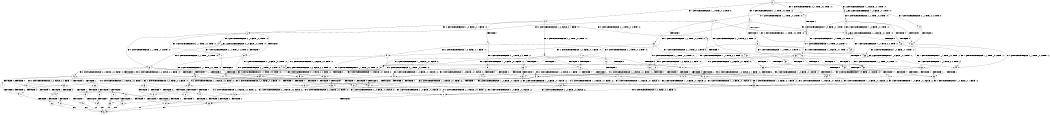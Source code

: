 digraph BCG {
size = "7, 10.5";
center = TRUE;
node [shape = circle];
0 [peripheries = 2];
0 -> 1 [label = "EX !0 !ATOMIC_EXCH_BRANCH (2, +1, TRUE, +0, 2, TRUE) !:0:"];
0 -> 2 [label = "EX !1 !ATOMIC_EXCH_BRANCH (1, +1, TRUE, +0, 2, TRUE) !:0:"];
0 -> 3 [label = "EX !2 !ATOMIC_EXCH_BRANCH (1, +0, FALSE, +0, 1, TRUE) !:0:"];
0 -> 4 [label = "EX !0 !ATOMIC_EXCH_BRANCH (2, +1, TRUE, +0, 2, TRUE) !:0:"];
1 -> 5 [label = "TERMINATE !0"];
2 -> 6 [label = "EX !0 !ATOMIC_EXCH_BRANCH (2, +1, TRUE, +0, 2, TRUE) !:0:"];
2 -> 7 [label = "TERMINATE !1"];
2 -> 8 [label = "EX !2 !ATOMIC_EXCH_BRANCH (1, +0, FALSE, +0, 1, FALSE) !:0:"];
2 -> 9 [label = "EX !0 !ATOMIC_EXCH_BRANCH (2, +1, TRUE, +0, 2, TRUE) !:0:"];
3 -> 10 [label = "EX !0 !ATOMIC_EXCH_BRANCH (2, +1, TRUE, +0, 2, TRUE) !:0:"];
3 -> 11 [label = "EX !1 !ATOMIC_EXCH_BRANCH (1, +1, TRUE, +0, 2, TRUE) !:0:"];
3 -> 12 [label = "EX !0 !ATOMIC_EXCH_BRANCH (2, +1, TRUE, +0, 2, TRUE) !:0:"];
3 -> 3 [label = "EX !2 !ATOMIC_EXCH_BRANCH (1, +0, FALSE, +0, 1, TRUE) !:0:"];
4 -> 5 [label = "TERMINATE !0"];
4 -> 13 [label = "TERMINATE !0"];
4 -> 14 [label = "EX !1 !ATOMIC_EXCH_BRANCH (1, +1, TRUE, +0, 2, TRUE) !:0:"];
4 -> 15 [label = "EX !2 !ATOMIC_EXCH_BRANCH (1, +0, FALSE, +0, 1, TRUE) !:0:"];
5 -> 16 [label = "EX !1 !ATOMIC_EXCH_BRANCH (1, +1, TRUE, +0, 2, TRUE) !:1:"];
6 -> 17 [label = "TERMINATE !0"];
7 -> 18 [label = "EX !0 !ATOMIC_EXCH_BRANCH (2, +1, TRUE, +0, 2, TRUE) !:0:"];
7 -> 19 [label = "EX !2 !ATOMIC_EXCH_BRANCH (1, +0, FALSE, +0, 1, FALSE) !:0:"];
7 -> 20 [label = "EX !0 !ATOMIC_EXCH_BRANCH (2, +1, TRUE, +0, 2, TRUE) !:0:"];
8 -> 21 [label = "EX !0 !ATOMIC_EXCH_BRANCH (2, +1, TRUE, +0, 2, TRUE) !:0:"];
8 -> 22 [label = "TERMINATE !1"];
8 -> 23 [label = "EX !0 !ATOMIC_EXCH_BRANCH (2, +1, TRUE, +0, 2, TRUE) !:0:"];
8 -> 24 [label = "EX !2 !ATOMIC_EXCH_BRANCH (2, +0, FALSE, +0, 2, TRUE) !:0:"];
9 -> 17 [label = "TERMINATE !0"];
9 -> 25 [label = "TERMINATE !1"];
9 -> 26 [label = "TERMINATE !0"];
9 -> 27 [label = "EX !2 !ATOMIC_EXCH_BRANCH (1, +0, FALSE, +0, 1, FALSE) !:0:"];
10 -> 28 [label = "TERMINATE !0"];
11 -> 29 [label = "EX !0 !ATOMIC_EXCH_BRANCH (2, +1, TRUE, +0, 2, TRUE) !:0:"];
11 -> 30 [label = "TERMINATE !1"];
11 -> 31 [label = "EX !0 !ATOMIC_EXCH_BRANCH (2, +1, TRUE, +0, 2, TRUE) !:0:"];
11 -> 8 [label = "EX !2 !ATOMIC_EXCH_BRANCH (1, +0, FALSE, +0, 1, FALSE) !:0:"];
12 -> 28 [label = "TERMINATE !0"];
12 -> 32 [label = "TERMINATE !0"];
12 -> 33 [label = "EX !1 !ATOMIC_EXCH_BRANCH (1, +1, TRUE, +0, 2, TRUE) !:0:"];
12 -> 15 [label = "EX !2 !ATOMIC_EXCH_BRANCH (1, +0, FALSE, +0, 1, TRUE) !:0:"];
13 -> 16 [label = "EX !1 !ATOMIC_EXCH_BRANCH (1, +1, TRUE, +0, 2, TRUE) !:1:"];
13 -> 34 [label = "EX !1 !ATOMIC_EXCH_BRANCH (1, +1, TRUE, +0, 2, TRUE) !:1:"];
13 -> 35 [label = "EX !2 !ATOMIC_EXCH_BRANCH (1, +0, FALSE, +0, 1, TRUE) !:1:"];
14 -> 17 [label = "TERMINATE !0"];
14 -> 25 [label = "TERMINATE !1"];
14 -> 26 [label = "TERMINATE !0"];
14 -> 27 [label = "EX !2 !ATOMIC_EXCH_BRANCH (1, +0, FALSE, +0, 1, FALSE) !:0:"];
15 -> 28 [label = "TERMINATE !0"];
15 -> 32 [label = "TERMINATE !0"];
15 -> 33 [label = "EX !1 !ATOMIC_EXCH_BRANCH (1, +1, TRUE, +0, 2, TRUE) !:0:"];
15 -> 15 [label = "EX !2 !ATOMIC_EXCH_BRANCH (1, +0, FALSE, +0, 1, TRUE) !:0:"];
16 -> 36 [label = "TERMINATE !1"];
17 -> 36 [label = "TERMINATE !1"];
18 -> 37 [label = "TERMINATE !0"];
19 -> 38 [label = "EX !0 !ATOMIC_EXCH_BRANCH (2, +1, TRUE, +0, 2, TRUE) !:0:"];
19 -> 39 [label = "EX !0 !ATOMIC_EXCH_BRANCH (2, +1, TRUE, +0, 2, TRUE) !:0:"];
19 -> 40 [label = "EX !2 !ATOMIC_EXCH_BRANCH (2, +0, FALSE, +0, 2, TRUE) !:0:"];
20 -> 37 [label = "TERMINATE !0"];
20 -> 41 [label = "TERMINATE !0"];
20 -> 42 [label = "EX !2 !ATOMIC_EXCH_BRANCH (1, +0, FALSE, +0, 1, FALSE) !:0:"];
21 -> 43 [label = "TERMINATE !0"];
22 -> 38 [label = "EX !0 !ATOMIC_EXCH_BRANCH (2, +1, TRUE, +0, 2, TRUE) !:0:"];
22 -> 39 [label = "EX !0 !ATOMIC_EXCH_BRANCH (2, +1, TRUE, +0, 2, TRUE) !:0:"];
22 -> 40 [label = "EX !2 !ATOMIC_EXCH_BRANCH (2, +0, FALSE, +0, 2, TRUE) !:0:"];
23 -> 43 [label = "TERMINATE !0"];
23 -> 44 [label = "TERMINATE !1"];
23 -> 45 [label = "TERMINATE !0"];
23 -> 46 [label = "EX !2 !ATOMIC_EXCH_BRANCH (2, +0, FALSE, +0, 2, FALSE) !:0:"];
24 -> 21 [label = "EX !0 !ATOMIC_EXCH_BRANCH (2, +1, TRUE, +0, 2, TRUE) !:0:"];
24 -> 22 [label = "TERMINATE !1"];
24 -> 23 [label = "EX !0 !ATOMIC_EXCH_BRANCH (2, +1, TRUE, +0, 2, TRUE) !:0:"];
24 -> 24 [label = "EX !2 !ATOMIC_EXCH_BRANCH (2, +0, FALSE, +0, 2, TRUE) !:0:"];
25 -> 37 [label = "TERMINATE !0"];
25 -> 41 [label = "TERMINATE !0"];
25 -> 42 [label = "EX !2 !ATOMIC_EXCH_BRANCH (1, +0, FALSE, +0, 1, FALSE) !:0:"];
26 -> 36 [label = "TERMINATE !1"];
26 -> 47 [label = "TERMINATE !1"];
26 -> 48 [label = "EX !2 !ATOMIC_EXCH_BRANCH (1, +0, FALSE, +0, 1, FALSE) !:1:"];
27 -> 43 [label = "TERMINATE !0"];
27 -> 44 [label = "TERMINATE !1"];
27 -> 45 [label = "TERMINATE !0"];
27 -> 46 [label = "EX !2 !ATOMIC_EXCH_BRANCH (2, +0, FALSE, +0, 2, FALSE) !:0:"];
28 -> 49 [label = "EX !1 !ATOMIC_EXCH_BRANCH (1, +1, TRUE, +0, 2, TRUE) !:1:"];
29 -> 50 [label = "TERMINATE !0"];
30 -> 51 [label = "EX !0 !ATOMIC_EXCH_BRANCH (2, +1, TRUE, +0, 2, TRUE) !:0:"];
30 -> 52 [label = "EX !0 !ATOMIC_EXCH_BRANCH (2, +1, TRUE, +0, 2, TRUE) !:0:"];
30 -> 19 [label = "EX !2 !ATOMIC_EXCH_BRANCH (1, +0, FALSE, +0, 1, FALSE) !:0:"];
31 -> 50 [label = "TERMINATE !0"];
31 -> 53 [label = "TERMINATE !1"];
31 -> 54 [label = "TERMINATE !0"];
31 -> 27 [label = "EX !2 !ATOMIC_EXCH_BRANCH (1, +0, FALSE, +0, 1, FALSE) !:0:"];
32 -> 49 [label = "EX !1 !ATOMIC_EXCH_BRANCH (1, +1, TRUE, +0, 2, TRUE) !:1:"];
32 -> 55 [label = "EX !1 !ATOMIC_EXCH_BRANCH (1, +1, TRUE, +0, 2, TRUE) !:1:"];
32 -> 35 [label = "EX !2 !ATOMIC_EXCH_BRANCH (1, +0, FALSE, +0, 1, TRUE) !:1:"];
33 -> 50 [label = "TERMINATE !0"];
33 -> 53 [label = "TERMINATE !1"];
33 -> 54 [label = "TERMINATE !0"];
33 -> 27 [label = "EX !2 !ATOMIC_EXCH_BRANCH (1, +0, FALSE, +0, 1, FALSE) !:0:"];
34 -> 36 [label = "TERMINATE !1"];
34 -> 47 [label = "TERMINATE !1"];
34 -> 48 [label = "EX !2 !ATOMIC_EXCH_BRANCH (1, +0, FALSE, +0, 1, FALSE) !:1:"];
35 -> 49 [label = "EX !1 !ATOMIC_EXCH_BRANCH (1, +1, TRUE, +0, 2, TRUE) !:1:"];
35 -> 55 [label = "EX !1 !ATOMIC_EXCH_BRANCH (1, +1, TRUE, +0, 2, TRUE) !:1:"];
35 -> 35 [label = "EX !2 !ATOMIC_EXCH_BRANCH (1, +0, FALSE, +0, 1, TRUE) !:1:"];
36 -> 56 [label = "EX !2 !ATOMIC_EXCH_BRANCH (1, +0, FALSE, +0, 1, FALSE) !:2:"];
37 -> 56 [label = "EX !2 !ATOMIC_EXCH_BRANCH (1, +0, FALSE, +0, 1, FALSE) !:2:"];
38 -> 57 [label = "TERMINATE !0"];
39 -> 57 [label = "TERMINATE !0"];
39 -> 58 [label = "TERMINATE !0"];
39 -> 59 [label = "EX !2 !ATOMIC_EXCH_BRANCH (2, +0, FALSE, +0, 2, FALSE) !:0:"];
40 -> 38 [label = "EX !0 !ATOMIC_EXCH_BRANCH (2, +1, TRUE, +0, 2, TRUE) !:0:"];
40 -> 39 [label = "EX !0 !ATOMIC_EXCH_BRANCH (2, +1, TRUE, +0, 2, TRUE) !:0:"];
40 -> 40 [label = "EX !2 !ATOMIC_EXCH_BRANCH (2, +0, FALSE, +0, 2, TRUE) !:0:"];
41 -> 56 [label = "EX !2 !ATOMIC_EXCH_BRANCH (1, +0, FALSE, +0, 1, FALSE) !:2:"];
41 -> 60 [label = "EX !2 !ATOMIC_EXCH_BRANCH (1, +0, FALSE, +0, 1, FALSE) !:2:"];
42 -> 57 [label = "TERMINATE !0"];
42 -> 58 [label = "TERMINATE !0"];
42 -> 59 [label = "EX !2 !ATOMIC_EXCH_BRANCH (2, +0, FALSE, +0, 2, FALSE) !:0:"];
43 -> 61 [label = "TERMINATE !1"];
44 -> 57 [label = "TERMINATE !0"];
44 -> 58 [label = "TERMINATE !0"];
44 -> 59 [label = "EX !2 !ATOMIC_EXCH_BRANCH (2, +0, FALSE, +0, 2, FALSE) !:0:"];
45 -> 61 [label = "TERMINATE !1"];
45 -> 62 [label = "TERMINATE !1"];
45 -> 63 [label = "EX !2 !ATOMIC_EXCH_BRANCH (2, +0, FALSE, +0, 2, FALSE) !:1:"];
46 -> 64 [label = "TERMINATE !0"];
46 -> 65 [label = "TERMINATE !1"];
46 -> 66 [label = "TERMINATE !2"];
46 -> 67 [label = "TERMINATE !0"];
47 -> 56 [label = "EX !2 !ATOMIC_EXCH_BRANCH (1, +0, FALSE, +0, 1, FALSE) !:2:"];
47 -> 60 [label = "EX !2 !ATOMIC_EXCH_BRANCH (1, +0, FALSE, +0, 1, FALSE) !:2:"];
48 -> 61 [label = "TERMINATE !1"];
48 -> 62 [label = "TERMINATE !1"];
48 -> 63 [label = "EX !2 !ATOMIC_EXCH_BRANCH (2, +0, FALSE, +0, 2, FALSE) !:1:"];
49 -> 68 [label = "TERMINATE !1"];
50 -> 68 [label = "TERMINATE !1"];
51 -> 69 [label = "TERMINATE !0"];
52 -> 69 [label = "TERMINATE !0"];
52 -> 70 [label = "TERMINATE !0"];
52 -> 42 [label = "EX !2 !ATOMIC_EXCH_BRANCH (1, +0, FALSE, +0, 1, FALSE) !:0:"];
53 -> 69 [label = "TERMINATE !0"];
53 -> 70 [label = "TERMINATE !0"];
53 -> 42 [label = "EX !2 !ATOMIC_EXCH_BRANCH (1, +0, FALSE, +0, 1, FALSE) !:0:"];
54 -> 68 [label = "TERMINATE !1"];
54 -> 71 [label = "TERMINATE !1"];
54 -> 48 [label = "EX !2 !ATOMIC_EXCH_BRANCH (1, +0, FALSE, +0, 1, FALSE) !:1:"];
55 -> 68 [label = "TERMINATE !1"];
55 -> 71 [label = "TERMINATE !1"];
55 -> 48 [label = "EX !2 !ATOMIC_EXCH_BRANCH (1, +0, FALSE, +0, 1, FALSE) !:1:"];
56 -> 72 [label = "EX !2 !ATOMIC_EXCH_BRANCH (2, +0, FALSE, +0, 2, FALSE) !:2:"];
57 -> 72 [label = "EX !2 !ATOMIC_EXCH_BRANCH (2, +0, FALSE, +0, 2, FALSE) !:2:"];
58 -> 72 [label = "EX !2 !ATOMIC_EXCH_BRANCH (2, +0, FALSE, +0, 2, FALSE) !:2:"];
58 -> 73 [label = "EX !2 !ATOMIC_EXCH_BRANCH (2, +0, FALSE, +0, 2, FALSE) !:2:"];
59 -> 74 [label = "TERMINATE !0"];
59 -> 75 [label = "TERMINATE !2"];
59 -> 76 [label = "TERMINATE !0"];
60 -> 72 [label = "EX !2 !ATOMIC_EXCH_BRANCH (2, +0, FALSE, +0, 2, FALSE) !:2:"];
60 -> 73 [label = "EX !2 !ATOMIC_EXCH_BRANCH (2, +0, FALSE, +0, 2, FALSE) !:2:"];
61 -> 72 [label = "EX !2 !ATOMIC_EXCH_BRANCH (2, +0, FALSE, +0, 2, FALSE) !:2:"];
62 -> 72 [label = "EX !2 !ATOMIC_EXCH_BRANCH (2, +0, FALSE, +0, 2, FALSE) !:2:"];
62 -> 73 [label = "EX !2 !ATOMIC_EXCH_BRANCH (2, +0, FALSE, +0, 2, FALSE) !:2:"];
63 -> 77 [label = "TERMINATE !2"];
63 -> 78 [label = "TERMINATE !1"];
63 -> 79 [label = "TERMINATE !2"];
64 -> 77 [label = "TERMINATE !2"];
65 -> 74 [label = "TERMINATE !0"];
65 -> 75 [label = "TERMINATE !2"];
65 -> 76 [label = "TERMINATE !0"];
66 -> 80 [label = "TERMINATE !0"];
66 -> 81 [label = "TERMINATE !1"];
66 -> 82 [label = "TERMINATE !0"];
67 -> 77 [label = "TERMINATE !2"];
67 -> 78 [label = "TERMINATE !1"];
67 -> 79 [label = "TERMINATE !2"];
68 -> 56 [label = "EX !2 !ATOMIC_EXCH_BRANCH (1, +0, FALSE, +0, 1, FALSE) !:2:"];
69 -> 56 [label = "EX !2 !ATOMIC_EXCH_BRANCH (1, +0, FALSE, +0, 1, FALSE) !:2:"];
70 -> 56 [label = "EX !2 !ATOMIC_EXCH_BRANCH (1, +0, FALSE, +0, 1, FALSE) !:2:"];
70 -> 60 [label = "EX !2 !ATOMIC_EXCH_BRANCH (1, +0, FALSE, +0, 1, FALSE) !:2:"];
71 -> 56 [label = "EX !2 !ATOMIC_EXCH_BRANCH (1, +0, FALSE, +0, 1, FALSE) !:2:"];
71 -> 60 [label = "EX !2 !ATOMIC_EXCH_BRANCH (1, +0, FALSE, +0, 1, FALSE) !:2:"];
72 -> 83 [label = "TERMINATE !2"];
73 -> 83 [label = "TERMINATE !2"];
73 -> 84 [label = "TERMINATE !2"];
74 -> 83 [label = "TERMINATE !2"];
75 -> 85 [label = "TERMINATE !0"];
75 -> 86 [label = "TERMINATE !0"];
76 -> 83 [label = "TERMINATE !2"];
76 -> 84 [label = "TERMINATE !2"];
77 -> 87 [label = "TERMINATE !1"];
78 -> 83 [label = "TERMINATE !2"];
78 -> 84 [label = "TERMINATE !2"];
79 -> 87 [label = "TERMINATE !1"];
79 -> 88 [label = "TERMINATE !1"];
80 -> 89 [label = "TERMINATE !1"];
81 -> 85 [label = "TERMINATE !0"];
81 -> 86 [label = "TERMINATE !0"];
82 -> 89 [label = "TERMINATE !1"];
82 -> 90 [label = "TERMINATE !1"];
83 -> 91 [label = "exit"];
84 -> 91 [label = "exit"];
85 -> 91 [label = "exit"];
86 -> 91 [label = "exit"];
87 -> 91 [label = "exit"];
88 -> 91 [label = "exit"];
89 -> 91 [label = "exit"];
90 -> 91 [label = "exit"];
}
